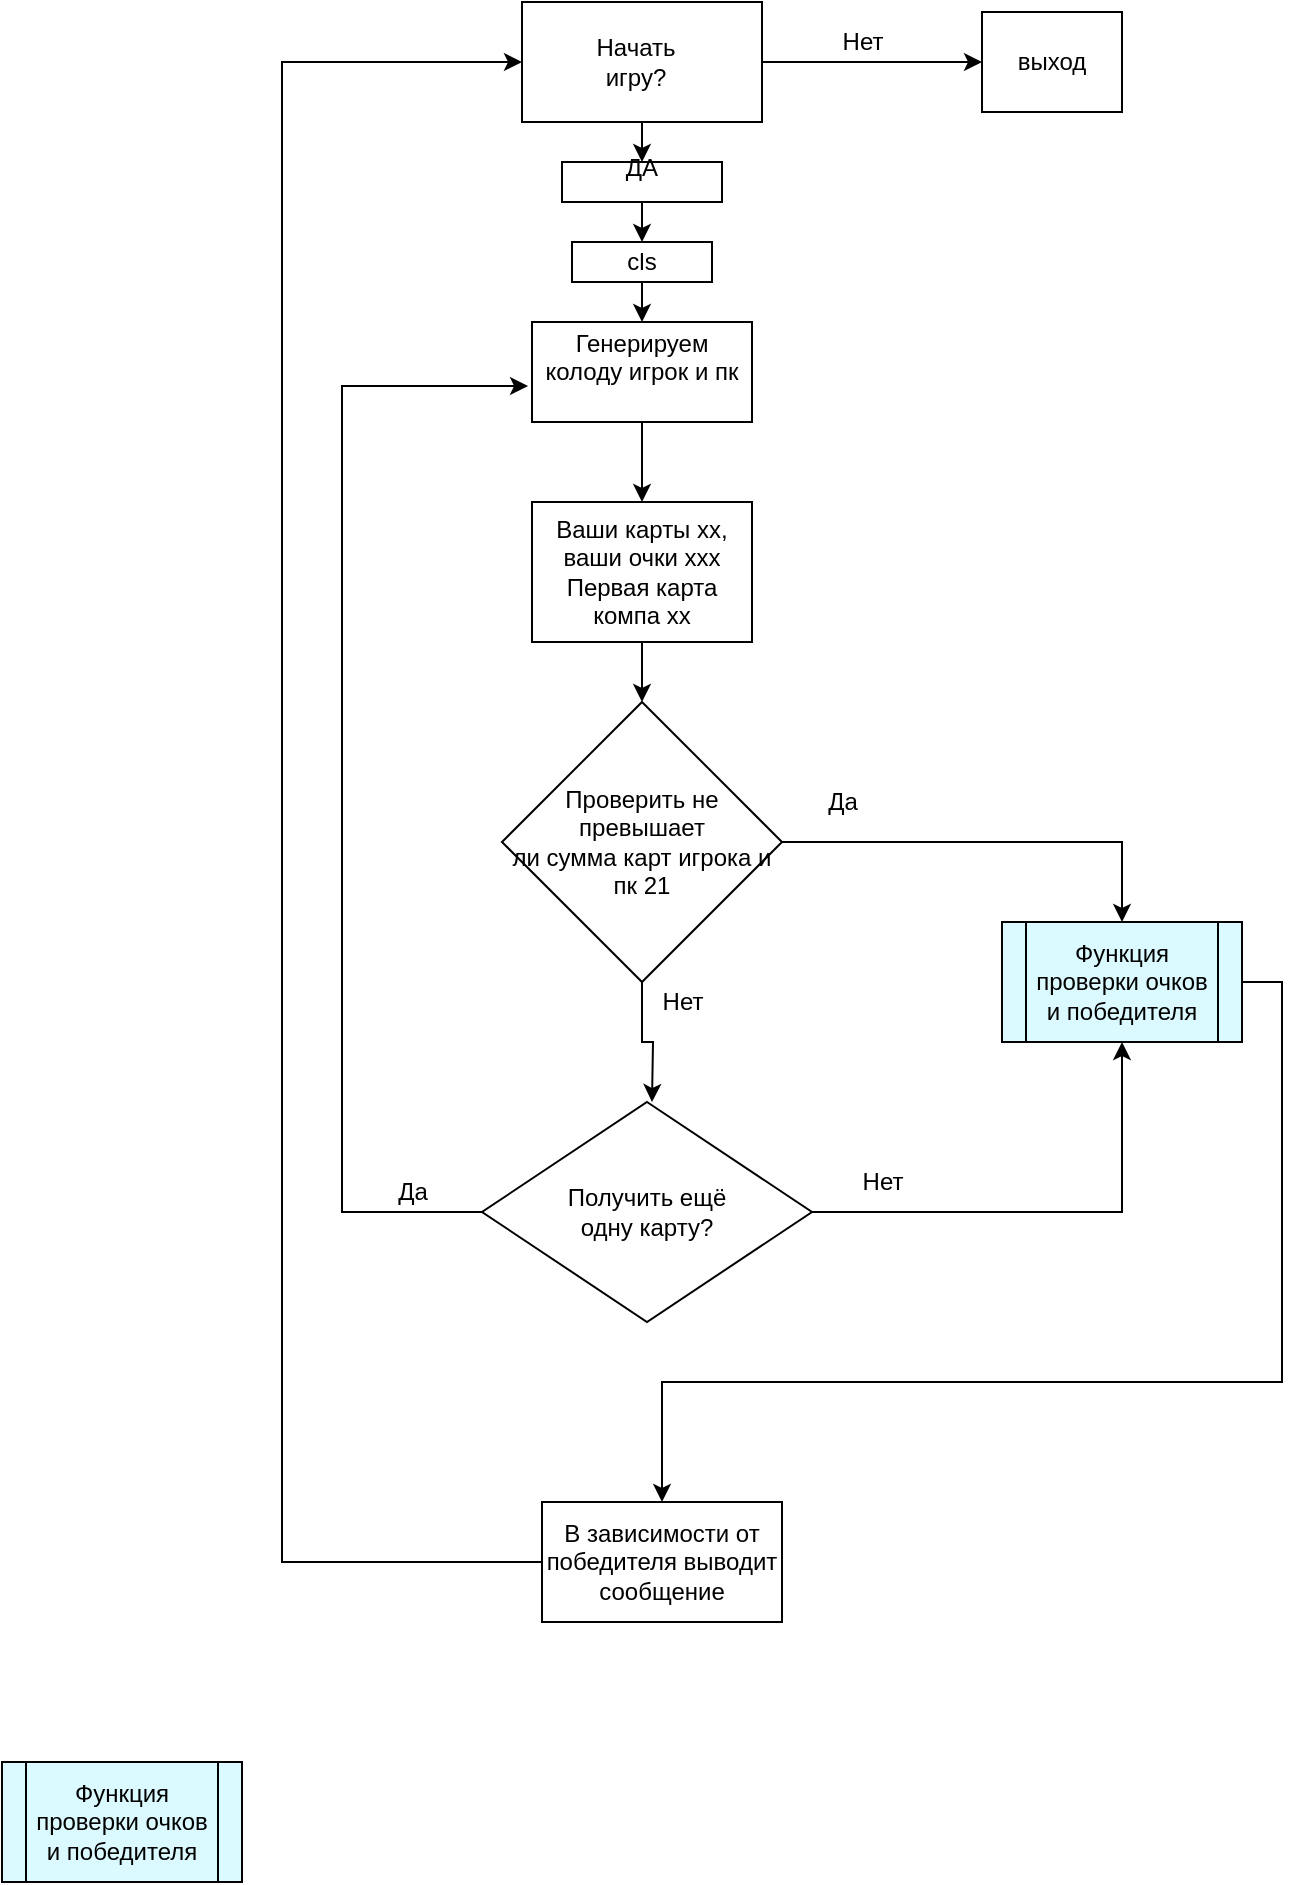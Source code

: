 <mxfile version="14.2.9" type="device"><diagram id="BEFKXAHw_nKA3QsQLOxX" name="Page-1"><mxGraphModel dx="1278" dy="575" grid="1" gridSize="10" guides="1" tooltips="1" connect="1" arrows="1" fold="1" page="1" pageScale="1" pageWidth="827" pageHeight="1169" math="0" shadow="0"><root><mxCell id="0"/><mxCell id="1" parent="0"/><mxCell id="C6LVhp8Vn84_Pc2X7evo-3" style="edgeStyle=orthogonalEdgeStyle;rounded=0;orthogonalLoop=1;jettySize=auto;html=1;exitX=1;exitY=0.5;exitDx=0;exitDy=0;" edge="1" parent="1" source="C6LVhp8Vn84_Pc2X7evo-1"><mxGeometry relative="1" as="geometry"><mxPoint x="570" y="30" as="targetPoint"/></mxGeometry></mxCell><mxCell id="C6LVhp8Vn84_Pc2X7evo-8" style="edgeStyle=orthogonalEdgeStyle;rounded=0;orthogonalLoop=1;jettySize=auto;html=1;exitX=0.5;exitY=1;exitDx=0;exitDy=0;entryX=0.5;entryY=0;entryDx=0;entryDy=0;" edge="1" parent="1" source="C6LVhp8Vn84_Pc2X7evo-1" target="C6LVhp8Vn84_Pc2X7evo-9"><mxGeometry relative="1" as="geometry"><mxPoint x="400" y="100" as="targetPoint"/></mxGeometry></mxCell><mxCell id="C6LVhp8Vn84_Pc2X7evo-1" value="" style="rounded=0;whiteSpace=wrap;html=1;" vertex="1" parent="1"><mxGeometry x="340" width="120" height="60" as="geometry"/></mxCell><mxCell id="C6LVhp8Vn84_Pc2X7evo-2" value="Начать игру?" style="text;html=1;strokeColor=none;fillColor=none;align=center;verticalAlign=middle;whiteSpace=wrap;rounded=0;" vertex="1" parent="1"><mxGeometry x="374" y="20" width="46" height="20" as="geometry"/></mxCell><mxCell id="C6LVhp8Vn84_Pc2X7evo-5" value="Нет" style="text;html=1;align=center;verticalAlign=middle;resizable=0;points=[];autosize=1;" vertex="1" parent="1"><mxGeometry x="490" y="10" width="40" height="20" as="geometry"/></mxCell><mxCell id="C6LVhp8Vn84_Pc2X7evo-7" value="выход" style="whiteSpace=wrap;html=1;" vertex="1" parent="1"><mxGeometry x="570" y="5" width="70" height="50" as="geometry"/></mxCell><mxCell id="C6LVhp8Vn84_Pc2X7evo-49" style="edgeStyle=orthogonalEdgeStyle;rounded=0;orthogonalLoop=1;jettySize=auto;html=1;exitX=0.5;exitY=1;exitDx=0;exitDy=0;entryX=0.5;entryY=0;entryDx=0;entryDy=0;" edge="1" parent="1" source="C6LVhp8Vn84_Pc2X7evo-9" target="C6LVhp8Vn84_Pc2X7evo-46"><mxGeometry relative="1" as="geometry"/></mxCell><mxCell id="C6LVhp8Vn84_Pc2X7evo-9" value="&lt;div&gt;ДА&lt;/div&gt;&lt;div&gt;&lt;br&gt;&lt;/div&gt;" style="whiteSpace=wrap;html=1;" vertex="1" parent="1"><mxGeometry x="360" y="80" width="80" height="20" as="geometry"/></mxCell><mxCell id="C6LVhp8Vn84_Pc2X7evo-10" style="edgeStyle=orthogonalEdgeStyle;rounded=0;orthogonalLoop=1;jettySize=auto;html=1;exitX=0.5;exitY=1;exitDx=0;exitDy=0;" edge="1" parent="1" source="C6LVhp8Vn84_Pc2X7evo-9" target="C6LVhp8Vn84_Pc2X7evo-9"><mxGeometry relative="1" as="geometry"/></mxCell><mxCell id="C6LVhp8Vn84_Pc2X7evo-26" style="edgeStyle=orthogonalEdgeStyle;rounded=0;orthogonalLoop=1;jettySize=auto;html=1;exitX=0.5;exitY=1;exitDx=0;exitDy=0;" edge="1" parent="1" source="C6LVhp8Vn84_Pc2X7evo-16"><mxGeometry relative="1" as="geometry"><mxPoint x="400" y="350" as="targetPoint"/></mxGeometry></mxCell><mxCell id="C6LVhp8Vn84_Pc2X7evo-16" value="&lt;div&gt;Ваши карты хх, ваши очки ххх&lt;/div&gt;&lt;div&gt;Первая карта компа хх&lt;br&gt;&lt;/div&gt;" style="whiteSpace=wrap;html=1;" vertex="1" parent="1"><mxGeometry x="345" y="250" width="110" height="70" as="geometry"/></mxCell><mxCell id="C6LVhp8Vn84_Pc2X7evo-20" style="edgeStyle=orthogonalEdgeStyle;rounded=0;orthogonalLoop=1;jettySize=auto;html=1;exitX=0.5;exitY=1;exitDx=0;exitDy=0;entryX=0.5;entryY=0;entryDx=0;entryDy=0;" edge="1" parent="1" source="C6LVhp8Vn84_Pc2X7evo-18" target="C6LVhp8Vn84_Pc2X7evo-16"><mxGeometry relative="1" as="geometry"/></mxCell><mxCell id="C6LVhp8Vn84_Pc2X7evo-18" value="&lt;div&gt;Генерируем колоду игрок и пк&lt;/div&gt;&lt;div&gt;&lt;br&gt;&lt;/div&gt;" style="whiteSpace=wrap;html=1;" vertex="1" parent="1"><mxGeometry x="345" y="160" width="110" height="50" as="geometry"/></mxCell><mxCell id="C6LVhp8Vn84_Pc2X7evo-22" style="edgeStyle=orthogonalEdgeStyle;rounded=0;orthogonalLoop=1;jettySize=auto;html=1;entryX=-0.018;entryY=0.64;entryDx=0;entryDy=0;entryPerimeter=0;exitX=0;exitY=0.5;exitDx=0;exitDy=0;" edge="1" parent="1" source="C6LVhp8Vn84_Pc2X7evo-36" target="C6LVhp8Vn84_Pc2X7evo-18"><mxGeometry relative="1" as="geometry"><mxPoint x="270" y="180" as="targetPoint"/><mxPoint x="345" y="580" as="sourcePoint"/><Array as="points"><mxPoint x="250" y="605"/><mxPoint x="250" y="192"/></Array></mxGeometry></mxCell><mxCell id="C6LVhp8Vn84_Pc2X7evo-28" style="edgeStyle=orthogonalEdgeStyle;rounded=0;orthogonalLoop=1;jettySize=auto;html=1;entryX=0.5;entryY=0;entryDx=0;entryDy=0;exitX=0.5;exitY=1;exitDx=0;exitDy=0;" edge="1" parent="1" source="C6LVhp8Vn84_Pc2X7evo-31"><mxGeometry relative="1" as="geometry"><mxPoint x="460" y="510" as="sourcePoint"/><mxPoint x="405" y="550" as="targetPoint"/></mxGeometry></mxCell><mxCell id="C6LVhp8Vn84_Pc2X7evo-34" style="edgeStyle=orthogonalEdgeStyle;rounded=0;orthogonalLoop=1;jettySize=auto;html=1;entryX=0.5;entryY=0;entryDx=0;entryDy=0;" edge="1" parent="1" source="C6LVhp8Vn84_Pc2X7evo-31" target="C6LVhp8Vn84_Pc2X7evo-40"><mxGeometry relative="1" as="geometry"><mxPoint x="540" y="420" as="targetPoint"/></mxGeometry></mxCell><mxCell id="C6LVhp8Vn84_Pc2X7evo-31" value="&lt;div&gt;Проверить не превышает&lt;/div&gt;&lt;div&gt; ли сумма карт игрока и пк 21&lt;/div&gt;" style="rhombus;whiteSpace=wrap;html=1;" vertex="1" parent="1"><mxGeometry x="330" y="350" width="140" height="140" as="geometry"/></mxCell><mxCell id="C6LVhp8Vn84_Pc2X7evo-30" value="Нет" style="text;html=1;align=center;verticalAlign=middle;resizable=0;points=[];autosize=1;" vertex="1" parent="1"><mxGeometry x="400" y="490" width="40" height="20" as="geometry"/></mxCell><mxCell id="C6LVhp8Vn84_Pc2X7evo-35" value="Да" style="text;html=1;align=center;verticalAlign=middle;resizable=0;points=[];autosize=1;" vertex="1" parent="1"><mxGeometry x="485" y="390" width="30" height="20" as="geometry"/></mxCell><mxCell id="C6LVhp8Vn84_Pc2X7evo-38" style="edgeStyle=orthogonalEdgeStyle;rounded=0;orthogonalLoop=1;jettySize=auto;html=1;exitX=1;exitY=0.5;exitDx=0;exitDy=0;entryX=0.5;entryY=1;entryDx=0;entryDy=0;" edge="1" parent="1" source="C6LVhp8Vn84_Pc2X7evo-36" target="C6LVhp8Vn84_Pc2X7evo-40"><mxGeometry relative="1" as="geometry"><mxPoint x="570" y="605" as="targetPoint"/></mxGeometry></mxCell><mxCell id="C6LVhp8Vn84_Pc2X7evo-36" value="&lt;div&gt;Получить ещё &lt;br&gt;&lt;/div&gt;&lt;div&gt;одну карту?&lt;/div&gt;" style="rhombus;whiteSpace=wrap;html=1;" vertex="1" parent="1"><mxGeometry x="320" y="550" width="165" height="110" as="geometry"/></mxCell><mxCell id="C6LVhp8Vn84_Pc2X7evo-37" value="Да" style="text;html=1;align=center;verticalAlign=middle;resizable=0;points=[];autosize=1;" vertex="1" parent="1"><mxGeometry x="270" y="585" width="30" height="20" as="geometry"/></mxCell><mxCell id="C6LVhp8Vn84_Pc2X7evo-39" value="Нет" style="text;html=1;align=center;verticalAlign=middle;resizable=0;points=[];autosize=1;" vertex="1" parent="1"><mxGeometry x="500" y="580" width="40" height="20" as="geometry"/></mxCell><mxCell id="C6LVhp8Vn84_Pc2X7evo-43" style="edgeStyle=orthogonalEdgeStyle;rounded=0;orthogonalLoop=1;jettySize=auto;html=1;exitX=1;exitY=0.5;exitDx=0;exitDy=0;entryX=0.5;entryY=0;entryDx=0;entryDy=0;" edge="1" parent="1" source="C6LVhp8Vn84_Pc2X7evo-40" target="C6LVhp8Vn84_Pc2X7evo-42"><mxGeometry relative="1" as="geometry"><Array as="points"><mxPoint x="720" y="490"/><mxPoint x="720" y="690"/><mxPoint x="410" y="690"/></Array></mxGeometry></mxCell><mxCell id="C6LVhp8Vn84_Pc2X7evo-40" value="Функция проверки очков и победителя" style="shape=process;whiteSpace=wrap;html=1;backgroundOutline=1;fillColor=#DBFAFF;" vertex="1" parent="1"><mxGeometry x="580" y="460" width="120" height="60" as="geometry"/></mxCell><mxCell id="C6LVhp8Vn84_Pc2X7evo-45" style="edgeStyle=orthogonalEdgeStyle;rounded=0;orthogonalLoop=1;jettySize=auto;html=1;exitX=0;exitY=0.5;exitDx=0;exitDy=0;entryX=0;entryY=0.5;entryDx=0;entryDy=0;" edge="1" parent="1" source="C6LVhp8Vn84_Pc2X7evo-42" target="C6LVhp8Vn84_Pc2X7evo-1"><mxGeometry relative="1" as="geometry"><mxPoint x="150" y="280" as="targetPoint"/><Array as="points"><mxPoint x="220" y="780"/><mxPoint x="220" y="30"/></Array></mxGeometry></mxCell><mxCell id="C6LVhp8Vn84_Pc2X7evo-42" value="В зависимости от победителя выводит сообщение" style="rounded=0;whiteSpace=wrap;html=1;" vertex="1" parent="1"><mxGeometry x="350" y="750" width="120" height="60" as="geometry"/></mxCell><mxCell id="C6LVhp8Vn84_Pc2X7evo-48" style="edgeStyle=orthogonalEdgeStyle;rounded=0;orthogonalLoop=1;jettySize=auto;html=1;exitX=0.5;exitY=1;exitDx=0;exitDy=0;entryX=0.5;entryY=0;entryDx=0;entryDy=0;" edge="1" parent="1" source="C6LVhp8Vn84_Pc2X7evo-46" target="C6LVhp8Vn84_Pc2X7evo-18"><mxGeometry relative="1" as="geometry"/></mxCell><mxCell id="C6LVhp8Vn84_Pc2X7evo-46" value="cls" style="whiteSpace=wrap;html=1;" vertex="1" parent="1"><mxGeometry x="365" y="120" width="70" height="20" as="geometry"/></mxCell><mxCell id="C6LVhp8Vn84_Pc2X7evo-50" value="Функция проверки очков и победителя" style="shape=process;whiteSpace=wrap;html=1;backgroundOutline=1;fillColor=#DBFAFF;" vertex="1" parent="1"><mxGeometry x="80" y="880" width="120" height="60" as="geometry"/></mxCell></root></mxGraphModel></diagram></mxfile>
